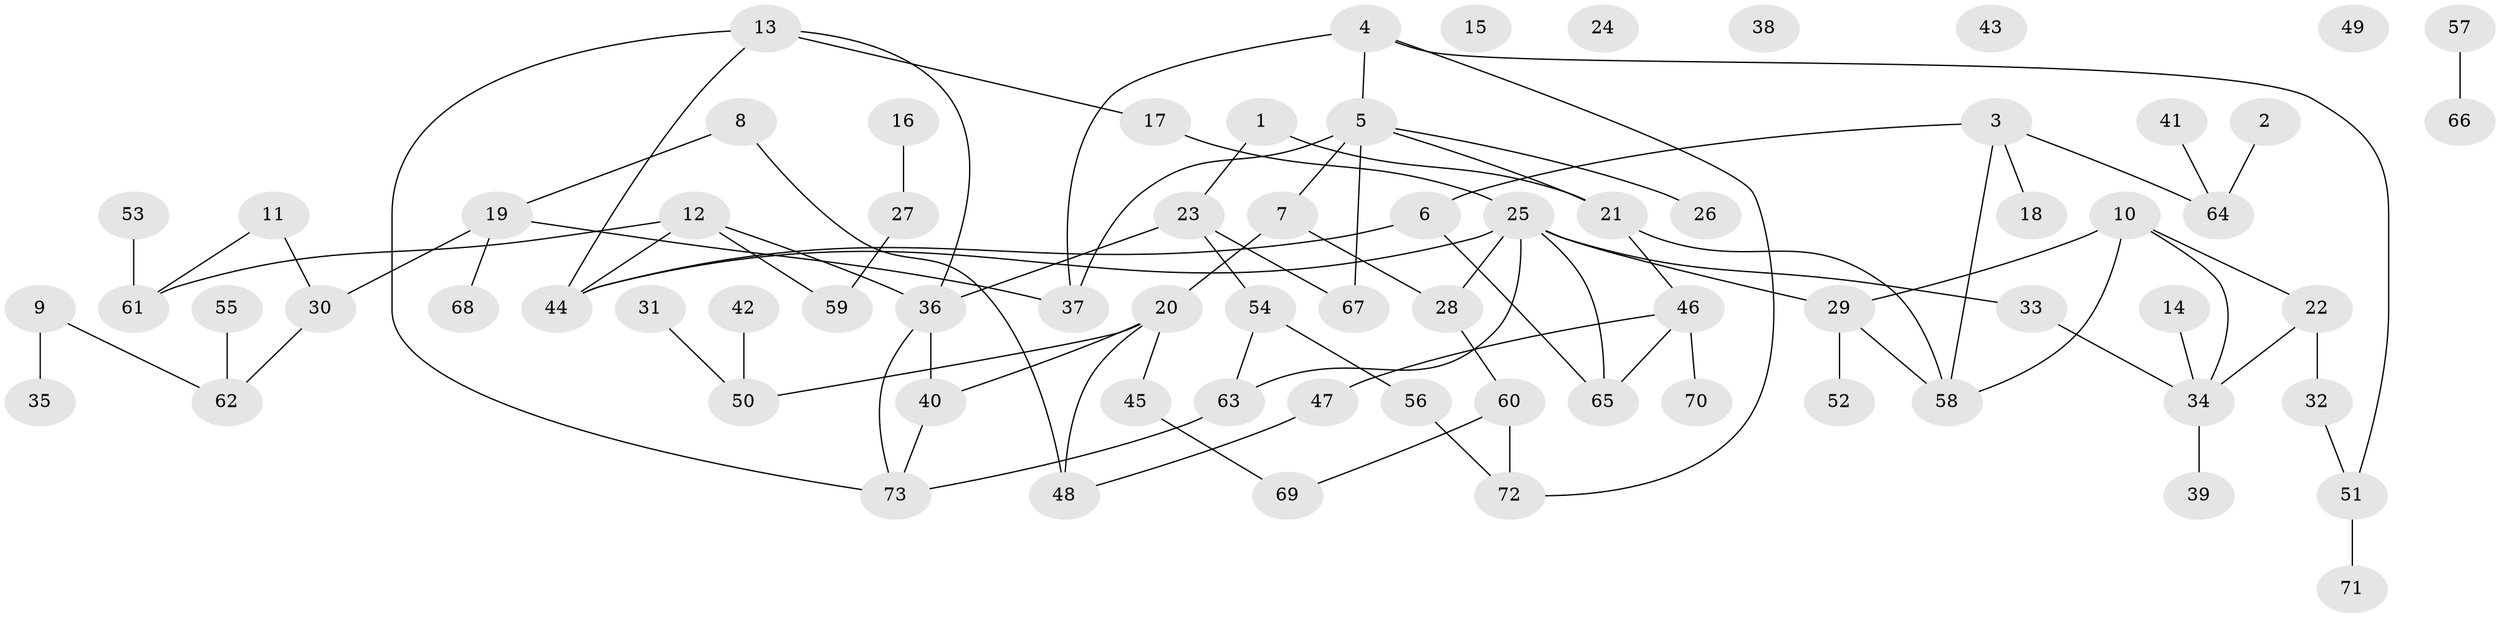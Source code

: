 // coarse degree distribution, {2: 0.17647058823529413, 4: 0.09803921568627451, 5: 0.09803921568627451, 7: 0.058823529411764705, 3: 0.21568627450980393, 1: 0.2549019607843137, 0: 0.09803921568627451}
// Generated by graph-tools (version 1.1) at 2025/16/03/04/25 18:16:27]
// undirected, 73 vertices, 90 edges
graph export_dot {
graph [start="1"]
  node [color=gray90,style=filled];
  1;
  2;
  3;
  4;
  5;
  6;
  7;
  8;
  9;
  10;
  11;
  12;
  13;
  14;
  15;
  16;
  17;
  18;
  19;
  20;
  21;
  22;
  23;
  24;
  25;
  26;
  27;
  28;
  29;
  30;
  31;
  32;
  33;
  34;
  35;
  36;
  37;
  38;
  39;
  40;
  41;
  42;
  43;
  44;
  45;
  46;
  47;
  48;
  49;
  50;
  51;
  52;
  53;
  54;
  55;
  56;
  57;
  58;
  59;
  60;
  61;
  62;
  63;
  64;
  65;
  66;
  67;
  68;
  69;
  70;
  71;
  72;
  73;
  1 -- 21;
  1 -- 23;
  2 -- 64;
  3 -- 6;
  3 -- 18;
  3 -- 58;
  3 -- 64;
  4 -- 5;
  4 -- 37;
  4 -- 51;
  4 -- 72;
  5 -- 7;
  5 -- 21;
  5 -- 26;
  5 -- 37;
  5 -- 67;
  6 -- 44;
  6 -- 65;
  7 -- 20;
  7 -- 28;
  8 -- 19;
  8 -- 48;
  9 -- 35;
  9 -- 62;
  10 -- 22;
  10 -- 29;
  10 -- 34;
  10 -- 58;
  11 -- 30;
  11 -- 61;
  12 -- 36;
  12 -- 44;
  12 -- 59;
  12 -- 61;
  13 -- 17;
  13 -- 36;
  13 -- 44;
  13 -- 73;
  14 -- 34;
  16 -- 27;
  17 -- 25;
  19 -- 30;
  19 -- 37;
  19 -- 68;
  20 -- 40;
  20 -- 45;
  20 -- 48;
  20 -- 50;
  21 -- 46;
  21 -- 58;
  22 -- 32;
  22 -- 34;
  23 -- 36;
  23 -- 54;
  23 -- 67;
  25 -- 28;
  25 -- 29;
  25 -- 33;
  25 -- 44;
  25 -- 63;
  25 -- 65;
  27 -- 59;
  28 -- 60;
  29 -- 52;
  29 -- 58;
  30 -- 62;
  31 -- 50;
  32 -- 51;
  33 -- 34;
  34 -- 39;
  36 -- 40;
  36 -- 73;
  40 -- 73;
  41 -- 64;
  42 -- 50;
  45 -- 69;
  46 -- 47;
  46 -- 65;
  46 -- 70;
  47 -- 48;
  51 -- 71;
  53 -- 61;
  54 -- 56;
  54 -- 63;
  55 -- 62;
  56 -- 72;
  57 -- 66;
  60 -- 69;
  60 -- 72;
  63 -- 73;
}
